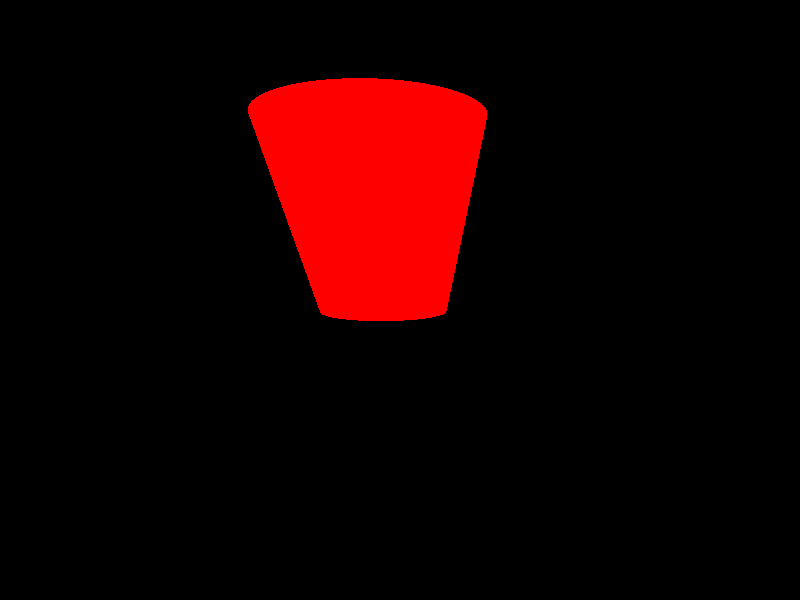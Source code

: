cylinder {
<0, 0, -2>
<0, 10, -2>
1.5
pigment { color rgb <1,0,0> }
}
camera {
up< 1, 2, 3 >
direction < 1,1,1>
location <2,5,-10>
look_at <0,0,0>
angle 90
right< 1, 1, 0.2 >
}
light_source {
<1, 10, -10>
color rgb <1,0,0>
}

